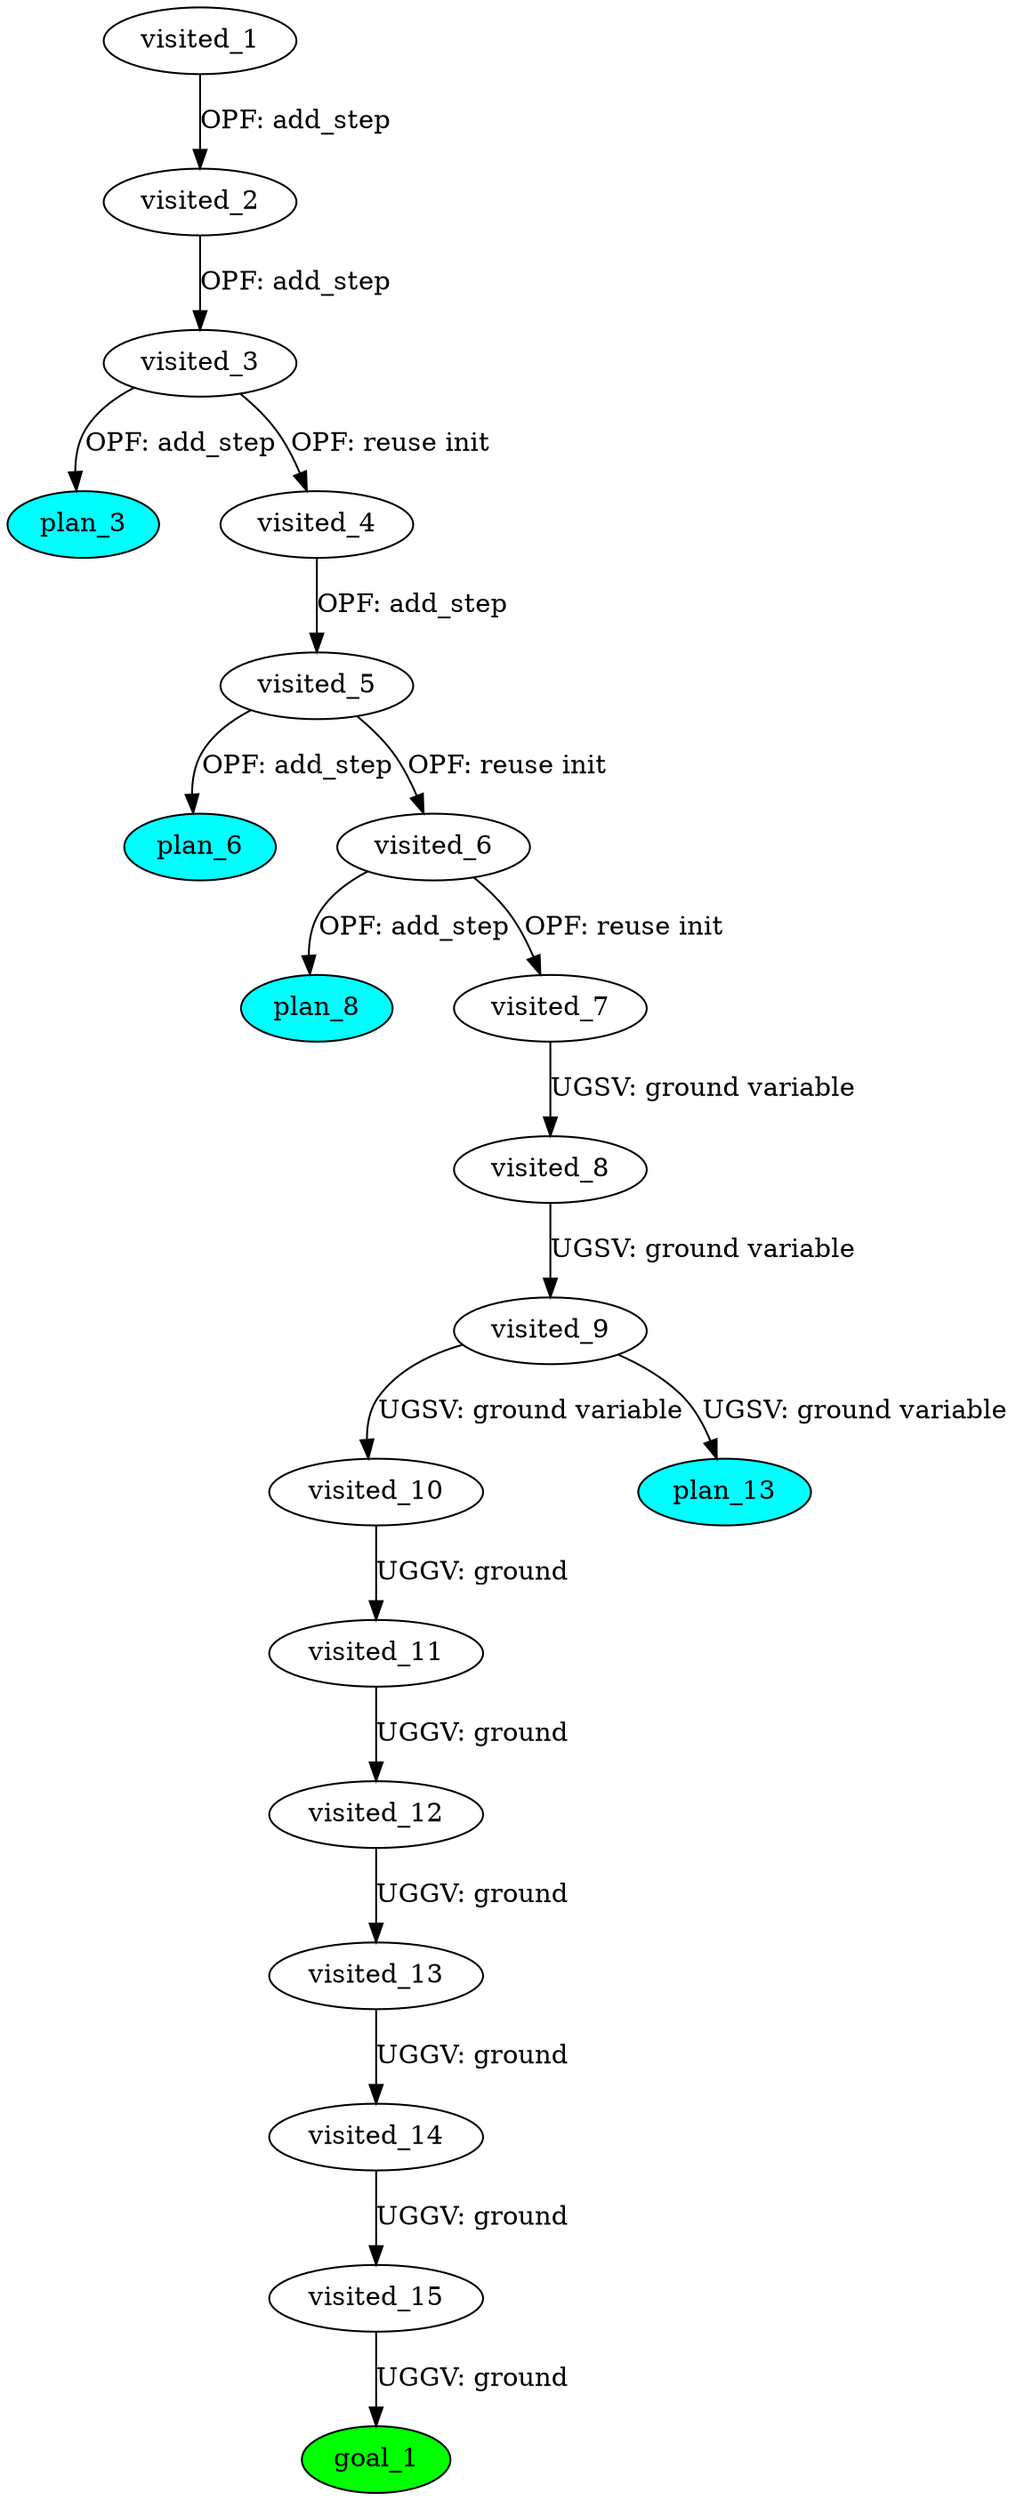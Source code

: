 digraph {
	"c082fd84-e19a-19b3-8aac-b735de9413cb" [label=plan_0 fillcolor=cyan style=filled]
	"c082fd84-e19a-19b3-8aac-b735de9413cb" [label=visited_1 fillcolor=white style=filled]
	"e0793d33-80ab-fe19-2262-3246cd6462c9" [label=plan_1 fillcolor=cyan style=filled]
	"c082fd84-e19a-19b3-8aac-b735de9413cb" -> "e0793d33-80ab-fe19-2262-3246cd6462c9" [label="OPF: add_step"]
	"e0793d33-80ab-fe19-2262-3246cd6462c9" [label=visited_2 fillcolor=white style=filled]
	"27a791b7-cb97-1041-3f13-263fbf3fbbe0" [label=plan_2 fillcolor=cyan style=filled]
	"e0793d33-80ab-fe19-2262-3246cd6462c9" -> "27a791b7-cb97-1041-3f13-263fbf3fbbe0" [label="OPF: add_step"]
	"27a791b7-cb97-1041-3f13-263fbf3fbbe0" [label=visited_3 fillcolor=white style=filled]
	"974e7670-65b5-b349-1c9e-12c17d1bb702" [label=plan_3 fillcolor=cyan style=filled]
	"27a791b7-cb97-1041-3f13-263fbf3fbbe0" -> "974e7670-65b5-b349-1c9e-12c17d1bb702" [label="OPF: add_step"]
	"a1e9d50b-d790-cc38-5b40-71b771485862" [label=plan_4 fillcolor=cyan style=filled]
	"27a791b7-cb97-1041-3f13-263fbf3fbbe0" -> "a1e9d50b-d790-cc38-5b40-71b771485862" [label="OPF: reuse init"]
	"a1e9d50b-d790-cc38-5b40-71b771485862" [label=visited_4 fillcolor=white style=filled]
	"52e10e9a-17cd-11c7-3093-971312a25977" [label=plan_5 fillcolor=cyan style=filled]
	"a1e9d50b-d790-cc38-5b40-71b771485862" -> "52e10e9a-17cd-11c7-3093-971312a25977" [label="OPF: add_step"]
	"52e10e9a-17cd-11c7-3093-971312a25977" [label=visited_5 fillcolor=white style=filled]
	"c580d039-88c5-4763-9591-c5999659a110" [label=plan_6 fillcolor=cyan style=filled]
	"52e10e9a-17cd-11c7-3093-971312a25977" -> "c580d039-88c5-4763-9591-c5999659a110" [label="OPF: add_step"]
	"92d2bab5-93ed-1730-bd79-b796af63d3f7" [label=plan_7 fillcolor=cyan style=filled]
	"52e10e9a-17cd-11c7-3093-971312a25977" -> "92d2bab5-93ed-1730-bd79-b796af63d3f7" [label="OPF: reuse init"]
	"92d2bab5-93ed-1730-bd79-b796af63d3f7" [label=visited_6 fillcolor=white style=filled]
	"a887306d-7ee7-0329-7559-cea6afc91a20" [label=plan_8 fillcolor=cyan style=filled]
	"92d2bab5-93ed-1730-bd79-b796af63d3f7" -> "a887306d-7ee7-0329-7559-cea6afc91a20" [label="OPF: add_step"]
	"d97d0105-535a-9a5e-0763-3c4fd28de3c9" [label=plan_9 fillcolor=cyan style=filled]
	"92d2bab5-93ed-1730-bd79-b796af63d3f7" -> "d97d0105-535a-9a5e-0763-3c4fd28de3c9" [label="OPF: reuse init"]
	"d97d0105-535a-9a5e-0763-3c4fd28de3c9" [label=visited_7 fillcolor=white style=filled]
	"5cad30bb-f6ae-c4ee-3f3b-a47fe4855df5" [label=plan_10 fillcolor=cyan style=filled]
	"d97d0105-535a-9a5e-0763-3c4fd28de3c9" -> "5cad30bb-f6ae-c4ee-3f3b-a47fe4855df5" [label="UGSV: ground variable"]
	"5cad30bb-f6ae-c4ee-3f3b-a47fe4855df5" [label=visited_8 fillcolor=white style=filled]
	"b336f83e-9645-2fff-67db-7392766a2e96" [label=plan_11 fillcolor=cyan style=filled]
	"5cad30bb-f6ae-c4ee-3f3b-a47fe4855df5" -> "b336f83e-9645-2fff-67db-7392766a2e96" [label="UGSV: ground variable"]
	"b336f83e-9645-2fff-67db-7392766a2e96" [label=visited_9 fillcolor=white style=filled]
	"a845f3dd-b21d-58e0-30c3-3ba47c56c7d8" [label=plan_12 fillcolor=cyan style=filled]
	"b336f83e-9645-2fff-67db-7392766a2e96" -> "a845f3dd-b21d-58e0-30c3-3ba47c56c7d8" [label="UGSV: ground variable"]
	"7474046b-c917-093d-5358-e69a0f1a3b47" [label=plan_13 fillcolor=cyan style=filled]
	"b336f83e-9645-2fff-67db-7392766a2e96" -> "7474046b-c917-093d-5358-e69a0f1a3b47" [label="UGSV: ground variable"]
	"a845f3dd-b21d-58e0-30c3-3ba47c56c7d8" [label=visited_10 fillcolor=white style=filled]
	"6e4691e0-8295-5645-1e84-2edd2e398fbb" [label=plan_14 fillcolor=cyan style=filled]
	"a845f3dd-b21d-58e0-30c3-3ba47c56c7d8" -> "6e4691e0-8295-5645-1e84-2edd2e398fbb" [label="UGGV: ground"]
	"6e4691e0-8295-5645-1e84-2edd2e398fbb" [label=visited_11 fillcolor=white style=filled]
	"f3ec8d0d-d0ae-8db5-5659-73f5476dd46e" [label=plan_15 fillcolor=cyan style=filled]
	"6e4691e0-8295-5645-1e84-2edd2e398fbb" -> "f3ec8d0d-d0ae-8db5-5659-73f5476dd46e" [label="UGGV: ground"]
	"f3ec8d0d-d0ae-8db5-5659-73f5476dd46e" [label=visited_12 fillcolor=white style=filled]
	"2120c651-38a0-0aad-adc3-dcbee1eaa8fb" [label=plan_16 fillcolor=cyan style=filled]
	"f3ec8d0d-d0ae-8db5-5659-73f5476dd46e" -> "2120c651-38a0-0aad-adc3-dcbee1eaa8fb" [label="UGGV: ground"]
	"2120c651-38a0-0aad-adc3-dcbee1eaa8fb" [label=visited_13 fillcolor=white style=filled]
	"d3b26d71-179e-72a1-6f7d-96fba84b313c" [label=plan_17 fillcolor=cyan style=filled]
	"2120c651-38a0-0aad-adc3-dcbee1eaa8fb" -> "d3b26d71-179e-72a1-6f7d-96fba84b313c" [label="UGGV: ground"]
	"d3b26d71-179e-72a1-6f7d-96fba84b313c" [label=visited_14 fillcolor=white style=filled]
	"77fc3ef3-1390-081a-9e36-333f66edabb3" [label=plan_18 fillcolor=cyan style=filled]
	"d3b26d71-179e-72a1-6f7d-96fba84b313c" -> "77fc3ef3-1390-081a-9e36-333f66edabb3" [label="UGGV: ground"]
	"77fc3ef3-1390-081a-9e36-333f66edabb3" [label=visited_15 fillcolor=white style=filled]
	"929df252-41f7-60fd-cfaa-a46afb312fca" [label=plan_19 fillcolor=cyan style=filled]
	"77fc3ef3-1390-081a-9e36-333f66edabb3" -> "929df252-41f7-60fd-cfaa-a46afb312fca" [label="UGGV: ground"]
	"929df252-41f7-60fd-cfaa-a46afb312fca" [label=visited_16 fillcolor=white style=filled]
	"929df252-41f7-60fd-cfaa-a46afb312fca" [label=goal_1 fillcolor=green style=filled]
}
